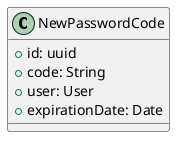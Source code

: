 @startuml

class NewPasswordCode {
    + id: uuid
    + code: String
    + user: User
    + expirationDate: Date
}



@enduml
